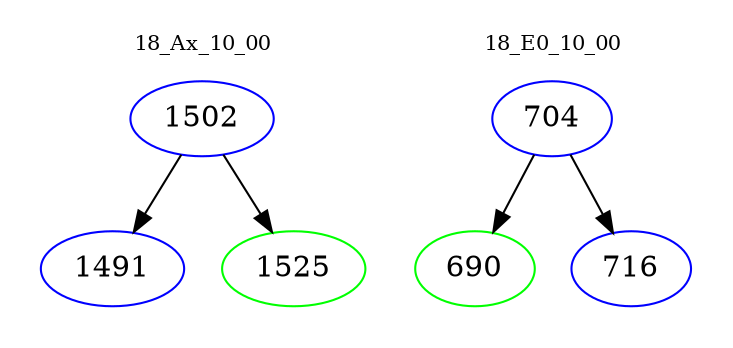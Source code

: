 digraph{
subgraph cluster_0 {
color = white
label = "18_Ax_10_00";
fontsize=10;
T0_1502 [label="1502", color="blue"]
T0_1502 -> T0_1491 [color="black"]
T0_1491 [label="1491", color="blue"]
T0_1502 -> T0_1525 [color="black"]
T0_1525 [label="1525", color="green"]
}
subgraph cluster_1 {
color = white
label = "18_E0_10_00";
fontsize=10;
T1_704 [label="704", color="blue"]
T1_704 -> T1_690 [color="black"]
T1_690 [label="690", color="green"]
T1_704 -> T1_716 [color="black"]
T1_716 [label="716", color="blue"]
}
}

